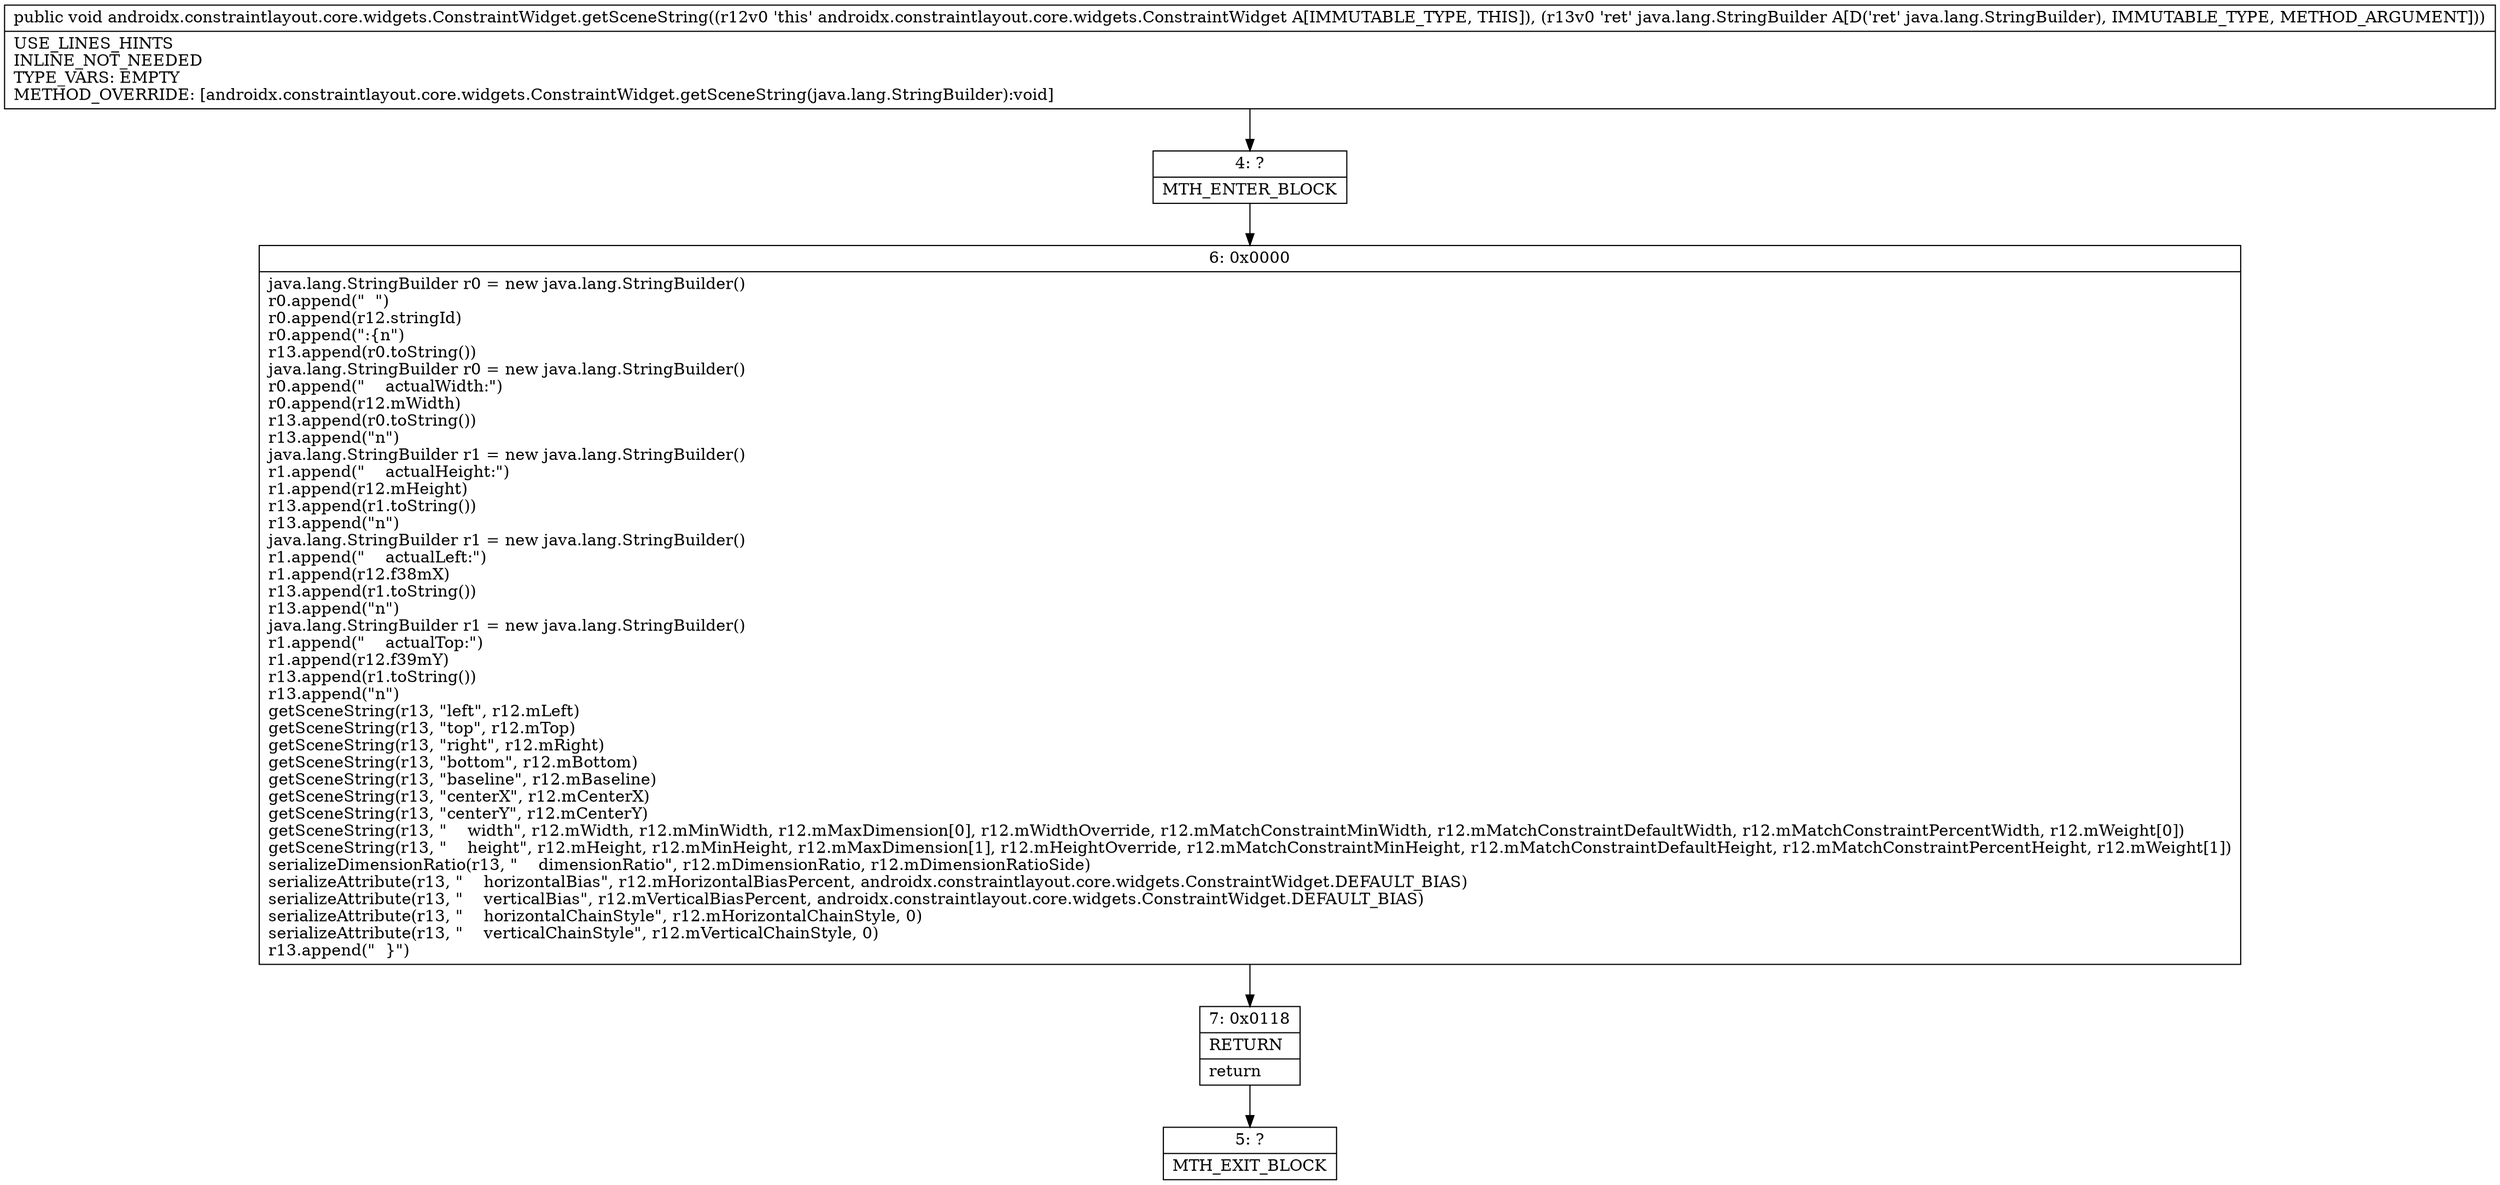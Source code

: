 digraph "CFG forandroidx.constraintlayout.core.widgets.ConstraintWidget.getSceneString(Ljava\/lang\/StringBuilder;)V" {
Node_4 [shape=record,label="{4\:\ ?|MTH_ENTER_BLOCK\l}"];
Node_6 [shape=record,label="{6\:\ 0x0000|java.lang.StringBuilder r0 = new java.lang.StringBuilder()\lr0.append(\"  \")\lr0.append(r12.stringId)\lr0.append(\":\{n\")\lr13.append(r0.toString())\ljava.lang.StringBuilder r0 = new java.lang.StringBuilder()\lr0.append(\"    actualWidth:\")\lr0.append(r12.mWidth)\lr13.append(r0.toString())\lr13.append(\"n\")\ljava.lang.StringBuilder r1 = new java.lang.StringBuilder()\lr1.append(\"    actualHeight:\")\lr1.append(r12.mHeight)\lr13.append(r1.toString())\lr13.append(\"n\")\ljava.lang.StringBuilder r1 = new java.lang.StringBuilder()\lr1.append(\"    actualLeft:\")\lr1.append(r12.f38mX)\lr13.append(r1.toString())\lr13.append(\"n\")\ljava.lang.StringBuilder r1 = new java.lang.StringBuilder()\lr1.append(\"    actualTop:\")\lr1.append(r12.f39mY)\lr13.append(r1.toString())\lr13.append(\"n\")\lgetSceneString(r13, \"left\", r12.mLeft)\lgetSceneString(r13, \"top\", r12.mTop)\lgetSceneString(r13, \"right\", r12.mRight)\lgetSceneString(r13, \"bottom\", r12.mBottom)\lgetSceneString(r13, \"baseline\", r12.mBaseline)\lgetSceneString(r13, \"centerX\", r12.mCenterX)\lgetSceneString(r13, \"centerY\", r12.mCenterY)\lgetSceneString(r13, \"    width\", r12.mWidth, r12.mMinWidth, r12.mMaxDimension[0], r12.mWidthOverride, r12.mMatchConstraintMinWidth, r12.mMatchConstraintDefaultWidth, r12.mMatchConstraintPercentWidth, r12.mWeight[0])\lgetSceneString(r13, \"    height\", r12.mHeight, r12.mMinHeight, r12.mMaxDimension[1], r12.mHeightOverride, r12.mMatchConstraintMinHeight, r12.mMatchConstraintDefaultHeight, r12.mMatchConstraintPercentHeight, r12.mWeight[1])\lserializeDimensionRatio(r13, \"    dimensionRatio\", r12.mDimensionRatio, r12.mDimensionRatioSide)\lserializeAttribute(r13, \"    horizontalBias\", r12.mHorizontalBiasPercent, androidx.constraintlayout.core.widgets.ConstraintWidget.DEFAULT_BIAS)\lserializeAttribute(r13, \"    verticalBias\", r12.mVerticalBiasPercent, androidx.constraintlayout.core.widgets.ConstraintWidget.DEFAULT_BIAS)\lserializeAttribute(r13, \"    horizontalChainStyle\", r12.mHorizontalChainStyle, 0)\lserializeAttribute(r13, \"    verticalChainStyle\", r12.mVerticalChainStyle, 0)\lr13.append(\"  \}\")\l}"];
Node_7 [shape=record,label="{7\:\ 0x0118|RETURN\l|return\l}"];
Node_5 [shape=record,label="{5\:\ ?|MTH_EXIT_BLOCK\l}"];
MethodNode[shape=record,label="{public void androidx.constraintlayout.core.widgets.ConstraintWidget.getSceneString((r12v0 'this' androidx.constraintlayout.core.widgets.ConstraintWidget A[IMMUTABLE_TYPE, THIS]), (r13v0 'ret' java.lang.StringBuilder A[D('ret' java.lang.StringBuilder), IMMUTABLE_TYPE, METHOD_ARGUMENT]))  | USE_LINES_HINTS\lINLINE_NOT_NEEDED\lTYPE_VARS: EMPTY\lMETHOD_OVERRIDE: [androidx.constraintlayout.core.widgets.ConstraintWidget.getSceneString(java.lang.StringBuilder):void]\l}"];
MethodNode -> Node_4;Node_4 -> Node_6;
Node_6 -> Node_7;
Node_7 -> Node_5;
}

